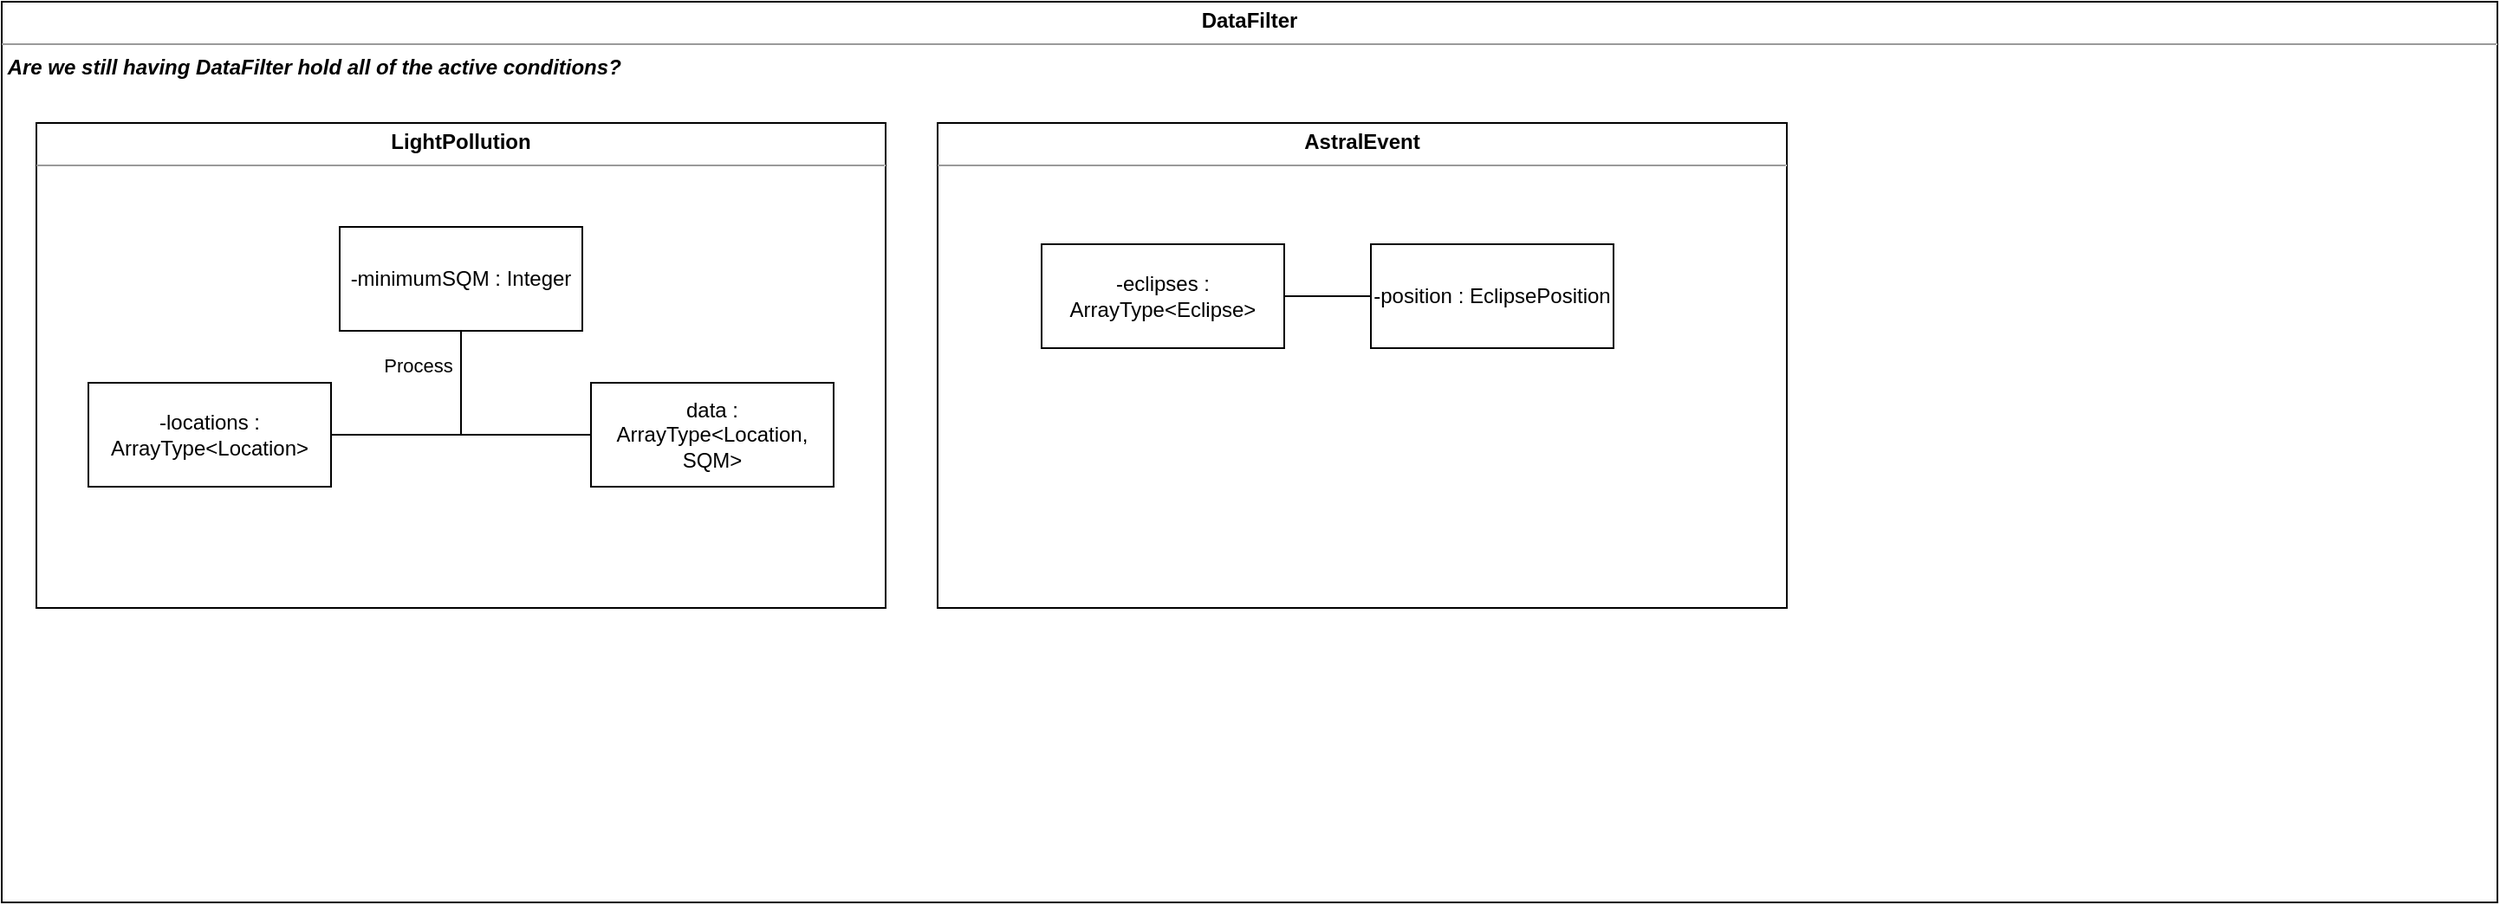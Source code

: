 <mxfile version="22.1.3" type="device">
  <diagram name="Page-1" id="3pkYmdsxsWpQNdc9NgNo">
    <mxGraphModel dx="1050" dy="574" grid="1" gridSize="10" guides="1" tooltips="1" connect="1" arrows="1" fold="1" page="1" pageScale="1" pageWidth="1100" pageHeight="850" math="0" shadow="0">
      <root>
        <mxCell id="0" />
        <mxCell id="1" parent="0" />
        <mxCell id="8C2b09eH_FzoGvY_wZyD-12" value="&lt;p style=&quot;margin:0px;margin-top:4px;text-align:center;&quot;&gt;&lt;b&gt;DataFilter&lt;/b&gt;&lt;/p&gt;&lt;hr size=&quot;1&quot;&gt;&lt;div style=&quot;height:2px;&quot;&gt;&lt;b&gt;&lt;i&gt;&amp;nbsp;Are we still having DataFilter hold all of the active conditions?&lt;/i&gt;&lt;/b&gt;&lt;/div&gt;" style="verticalAlign=top;align=left;overflow=fill;fontSize=12;fontFamily=Helvetica;html=1;whiteSpace=wrap;" vertex="1" parent="1">
          <mxGeometry x="10" y="10" width="1440" height="520" as="geometry" />
        </mxCell>
        <mxCell id="8C2b09eH_FzoGvY_wZyD-10" value="&lt;p style=&quot;margin:0px;margin-top:4px;text-align:center;&quot;&gt;&lt;b&gt;LightPollution&lt;/b&gt;&lt;/p&gt;&lt;hr size=&quot;1&quot;&gt;&lt;div style=&quot;height:2px;&quot;&gt;&lt;br&gt;&lt;/div&gt;" style="verticalAlign=top;align=left;overflow=fill;fontSize=12;fontFamily=Helvetica;html=1;whiteSpace=wrap;" vertex="1" parent="1">
          <mxGeometry x="30" y="80" width="490" height="280" as="geometry" />
        </mxCell>
        <mxCell id="8C2b09eH_FzoGvY_wZyD-14" value="-minimumSQM : Integer" style="html=1;whiteSpace=wrap;" vertex="1" parent="1">
          <mxGeometry x="205" y="140" width="140" height="60" as="geometry" />
        </mxCell>
        <mxCell id="8C2b09eH_FzoGvY_wZyD-19" style="edgeStyle=orthogonalEdgeStyle;rounded=0;orthogonalLoop=1;jettySize=auto;html=1;exitX=1;exitY=0.5;exitDx=0;exitDy=0;entryX=0.5;entryY=1;entryDx=0;entryDy=0;endArrow=none;endFill=0;" edge="1" parent="1" source="8C2b09eH_FzoGvY_wZyD-15" target="8C2b09eH_FzoGvY_wZyD-14">
          <mxGeometry relative="1" as="geometry" />
        </mxCell>
        <mxCell id="8C2b09eH_FzoGvY_wZyD-15" value="-locations : ArrayType&amp;lt;Location&amp;gt;" style="html=1;whiteSpace=wrap;" vertex="1" parent="1">
          <mxGeometry x="60" y="230" width="140" height="60" as="geometry" />
        </mxCell>
        <mxCell id="8C2b09eH_FzoGvY_wZyD-18" style="edgeStyle=orthogonalEdgeStyle;rounded=0;orthogonalLoop=1;jettySize=auto;html=1;exitX=0;exitY=0.5;exitDx=0;exitDy=0;entryX=0.5;entryY=1;entryDx=0;entryDy=0;endArrow=none;endFill=0;" edge="1" parent="1" source="8C2b09eH_FzoGvY_wZyD-17" target="8C2b09eH_FzoGvY_wZyD-14">
          <mxGeometry relative="1" as="geometry" />
        </mxCell>
        <mxCell id="8C2b09eH_FzoGvY_wZyD-20" value="Process" style="edgeLabel;html=1;align=center;verticalAlign=middle;resizable=0;points=[];" vertex="1" connectable="0" parent="8C2b09eH_FzoGvY_wZyD-18">
          <mxGeometry x="0.345" y="-1" relative="1" as="geometry">
            <mxPoint x="-26" y="-24" as="offset" />
          </mxGeometry>
        </mxCell>
        <mxCell id="8C2b09eH_FzoGvY_wZyD-17" value="&lt;div&gt;data : ArrayType&amp;lt;Location, SQM&amp;gt;&lt;/div&gt;" style="html=1;whiteSpace=wrap;" vertex="1" parent="1">
          <mxGeometry x="350" y="230" width="140" height="60" as="geometry" />
        </mxCell>
        <mxCell id="8C2b09eH_FzoGvY_wZyD-21" value="&lt;p style=&quot;margin:0px;margin-top:4px;text-align:center;&quot;&gt;&lt;b&gt;AstralEvent&lt;/b&gt;&lt;/p&gt;&lt;hr size=&quot;1&quot;&gt;&lt;div style=&quot;height:2px;&quot;&gt;&lt;br&gt;&lt;/div&gt;" style="verticalAlign=top;align=left;overflow=fill;fontSize=12;fontFamily=Helvetica;html=1;whiteSpace=wrap;" vertex="1" parent="1">
          <mxGeometry x="550" y="80" width="490" height="280" as="geometry" />
        </mxCell>
        <mxCell id="8C2b09eH_FzoGvY_wZyD-22" value="&lt;div&gt;-eclipses : ArrayType&amp;lt;Eclipse&amp;gt;&lt;/div&gt;" style="html=1;whiteSpace=wrap;" vertex="1" parent="1">
          <mxGeometry x="610" y="150" width="140" height="60" as="geometry" />
        </mxCell>
        <mxCell id="8C2b09eH_FzoGvY_wZyD-24" style="edgeStyle=orthogonalEdgeStyle;rounded=0;orthogonalLoop=1;jettySize=auto;html=1;endArrow=none;endFill=0;" edge="1" parent="1" source="8C2b09eH_FzoGvY_wZyD-23" target="8C2b09eH_FzoGvY_wZyD-22">
          <mxGeometry relative="1" as="geometry" />
        </mxCell>
        <mxCell id="8C2b09eH_FzoGvY_wZyD-23" value="&lt;div&gt;-position : EclipsePosition&lt;/div&gt;" style="html=1;whiteSpace=wrap;" vertex="1" parent="1">
          <mxGeometry x="800" y="150" width="140" height="60" as="geometry" />
        </mxCell>
      </root>
    </mxGraphModel>
  </diagram>
</mxfile>
